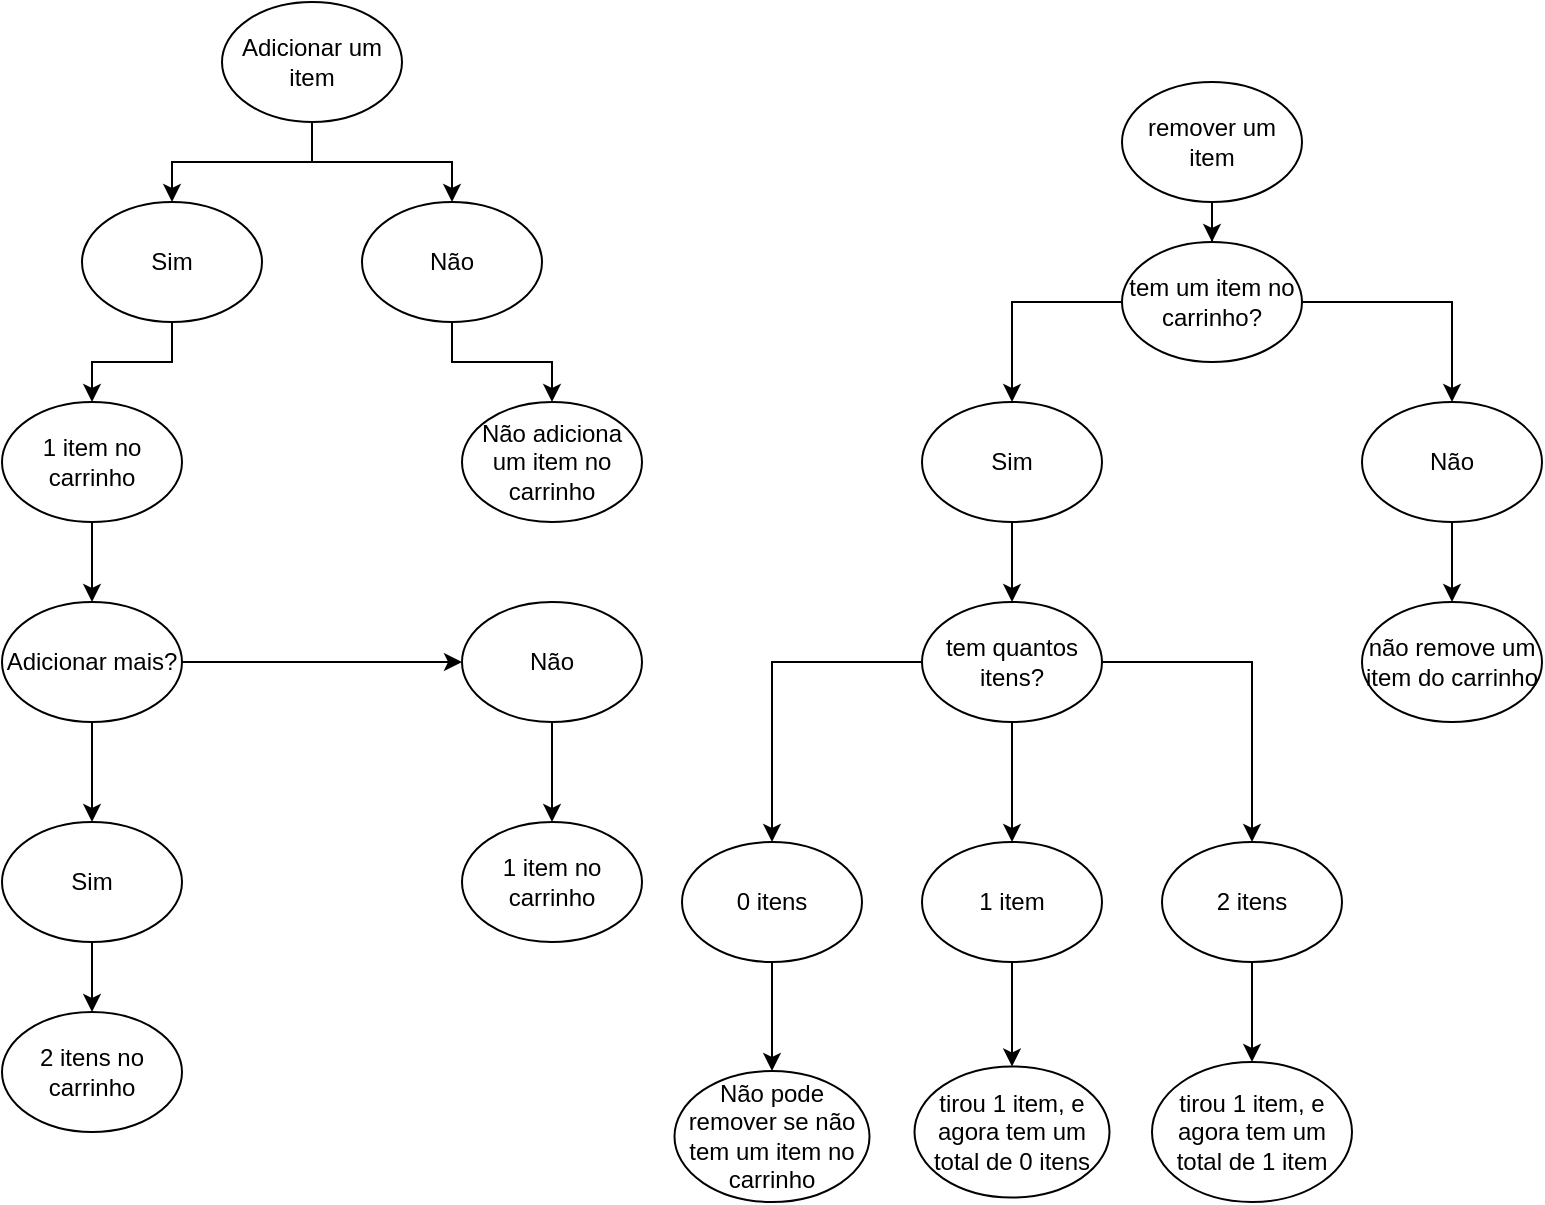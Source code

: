 <mxfile version="26.2.14">
  <diagram name="Página-1" id="9q10-RTouOh-hi6XxII_">
    <mxGraphModel dx="693" dy="385" grid="1" gridSize="10" guides="1" tooltips="1" connect="1" arrows="1" fold="1" page="1" pageScale="1" pageWidth="827" pageHeight="1169" math="0" shadow="0">
      <root>
        <mxCell id="0" />
        <mxCell id="1" parent="0" />
        <mxCell id="fM8VTKSfvxEO9SP5jy6k-11" style="edgeStyle=orthogonalEdgeStyle;rounded=0;orthogonalLoop=1;jettySize=auto;html=1;entryX=0.5;entryY=0;entryDx=0;entryDy=0;" edge="1" parent="1" source="fM8VTKSfvxEO9SP5jy6k-1" target="fM8VTKSfvxEO9SP5jy6k-2">
          <mxGeometry relative="1" as="geometry" />
        </mxCell>
        <mxCell id="fM8VTKSfvxEO9SP5jy6k-12" style="edgeStyle=orthogonalEdgeStyle;rounded=0;orthogonalLoop=1;jettySize=auto;html=1;entryX=0.5;entryY=0;entryDx=0;entryDy=0;" edge="1" parent="1" source="fM8VTKSfvxEO9SP5jy6k-1" target="fM8VTKSfvxEO9SP5jy6k-10">
          <mxGeometry relative="1" as="geometry" />
        </mxCell>
        <mxCell id="fM8VTKSfvxEO9SP5jy6k-1" value="Adicionar um item" style="ellipse;whiteSpace=wrap;html=1;" vertex="1" parent="1">
          <mxGeometry x="130" y="20" width="90" height="60" as="geometry" />
        </mxCell>
        <mxCell id="fM8VTKSfvxEO9SP5jy6k-14" style="edgeStyle=orthogonalEdgeStyle;rounded=0;orthogonalLoop=1;jettySize=auto;html=1;" edge="1" parent="1" source="fM8VTKSfvxEO9SP5jy6k-2" target="fM8VTKSfvxEO9SP5jy6k-13">
          <mxGeometry relative="1" as="geometry" />
        </mxCell>
        <mxCell id="fM8VTKSfvxEO9SP5jy6k-2" value="Sim" style="ellipse;whiteSpace=wrap;html=1;" vertex="1" parent="1">
          <mxGeometry x="60" y="120" width="90" height="60" as="geometry" />
        </mxCell>
        <mxCell id="fM8VTKSfvxEO9SP5jy6k-16" style="edgeStyle=orthogonalEdgeStyle;rounded=0;orthogonalLoop=1;jettySize=auto;html=1;" edge="1" parent="1" source="fM8VTKSfvxEO9SP5jy6k-10" target="fM8VTKSfvxEO9SP5jy6k-15">
          <mxGeometry relative="1" as="geometry" />
        </mxCell>
        <mxCell id="fM8VTKSfvxEO9SP5jy6k-10" value="Não" style="ellipse;whiteSpace=wrap;html=1;" vertex="1" parent="1">
          <mxGeometry x="200" y="120" width="90" height="60" as="geometry" />
        </mxCell>
        <mxCell id="fM8VTKSfvxEO9SP5jy6k-35" style="edgeStyle=orthogonalEdgeStyle;rounded=0;orthogonalLoop=1;jettySize=auto;html=1;entryX=0.5;entryY=0;entryDx=0;entryDy=0;" edge="1" parent="1" source="fM8VTKSfvxEO9SP5jy6k-13" target="fM8VTKSfvxEO9SP5jy6k-17">
          <mxGeometry relative="1" as="geometry" />
        </mxCell>
        <mxCell id="fM8VTKSfvxEO9SP5jy6k-13" value="1 item no carrinho" style="ellipse;whiteSpace=wrap;html=1;" vertex="1" parent="1">
          <mxGeometry x="20" y="220" width="90" height="60" as="geometry" />
        </mxCell>
        <mxCell id="fM8VTKSfvxEO9SP5jy6k-15" value="Não adiciona um item no carrinho" style="ellipse;whiteSpace=wrap;html=1;" vertex="1" parent="1">
          <mxGeometry x="250" y="220" width="90" height="60" as="geometry" />
        </mxCell>
        <mxCell id="fM8VTKSfvxEO9SP5jy6k-33" style="edgeStyle=orthogonalEdgeStyle;rounded=0;orthogonalLoop=1;jettySize=auto;html=1;entryX=0;entryY=0.5;entryDx=0;entryDy=0;" edge="1" parent="1" source="fM8VTKSfvxEO9SP5jy6k-17" target="fM8VTKSfvxEO9SP5jy6k-20">
          <mxGeometry relative="1" as="geometry" />
        </mxCell>
        <mxCell id="fM8VTKSfvxEO9SP5jy6k-44" style="edgeStyle=orthogonalEdgeStyle;rounded=0;orthogonalLoop=1;jettySize=auto;html=1;entryX=0.5;entryY=0;entryDx=0;entryDy=0;" edge="1" parent="1" source="fM8VTKSfvxEO9SP5jy6k-17" target="fM8VTKSfvxEO9SP5jy6k-19">
          <mxGeometry relative="1" as="geometry" />
        </mxCell>
        <mxCell id="fM8VTKSfvxEO9SP5jy6k-17" value="Adicionar mais?" style="ellipse;whiteSpace=wrap;html=1;" vertex="1" parent="1">
          <mxGeometry x="20" y="320" width="90" height="60" as="geometry" />
        </mxCell>
        <mxCell id="fM8VTKSfvxEO9SP5jy6k-25" style="edgeStyle=orthogonalEdgeStyle;rounded=0;orthogonalLoop=1;jettySize=auto;html=1;" edge="1" parent="1" source="fM8VTKSfvxEO9SP5jy6k-19" target="fM8VTKSfvxEO9SP5jy6k-23">
          <mxGeometry relative="1" as="geometry" />
        </mxCell>
        <mxCell id="fM8VTKSfvxEO9SP5jy6k-19" value="Sim" style="ellipse;whiteSpace=wrap;html=1;" vertex="1" parent="1">
          <mxGeometry x="20" y="430" width="90" height="60" as="geometry" />
        </mxCell>
        <mxCell id="fM8VTKSfvxEO9SP5jy6k-26" style="edgeStyle=orthogonalEdgeStyle;rounded=0;orthogonalLoop=1;jettySize=auto;html=1;" edge="1" parent="1" source="fM8VTKSfvxEO9SP5jy6k-20" target="fM8VTKSfvxEO9SP5jy6k-24">
          <mxGeometry relative="1" as="geometry" />
        </mxCell>
        <mxCell id="fM8VTKSfvxEO9SP5jy6k-20" value="Não" style="ellipse;whiteSpace=wrap;html=1;" vertex="1" parent="1">
          <mxGeometry x="250" y="320" width="90" height="60" as="geometry" />
        </mxCell>
        <mxCell id="fM8VTKSfvxEO9SP5jy6k-23" value="2 itens no carrinho" style="ellipse;whiteSpace=wrap;html=1;" vertex="1" parent="1">
          <mxGeometry x="20" y="525" width="90" height="60" as="geometry" />
        </mxCell>
        <mxCell id="fM8VTKSfvxEO9SP5jy6k-24" value="1 item no carrinho" style="ellipse;whiteSpace=wrap;html=1;" vertex="1" parent="1">
          <mxGeometry x="250" y="430" width="90" height="60" as="geometry" />
        </mxCell>
        <mxCell id="fM8VTKSfvxEO9SP5jy6k-61" style="edgeStyle=orthogonalEdgeStyle;rounded=0;orthogonalLoop=1;jettySize=auto;html=1;" edge="1" parent="1" source="fM8VTKSfvxEO9SP5jy6k-27" target="fM8VTKSfvxEO9SP5jy6k-37">
          <mxGeometry relative="1" as="geometry" />
        </mxCell>
        <mxCell id="fM8VTKSfvxEO9SP5jy6k-27" value="remover um item" style="ellipse;whiteSpace=wrap;html=1;" vertex="1" parent="1">
          <mxGeometry x="580" y="60" width="90" height="60" as="geometry" />
        </mxCell>
        <mxCell id="fM8VTKSfvxEO9SP5jy6k-64" style="edgeStyle=orthogonalEdgeStyle;rounded=0;orthogonalLoop=1;jettySize=auto;html=1;entryX=0.5;entryY=0;entryDx=0;entryDy=0;" edge="1" parent="1" source="fM8VTKSfvxEO9SP5jy6k-28" target="fM8VTKSfvxEO9SP5jy6k-48">
          <mxGeometry relative="1" as="geometry" />
        </mxCell>
        <mxCell id="fM8VTKSfvxEO9SP5jy6k-28" value="Sim" style="ellipse;whiteSpace=wrap;html=1;" vertex="1" parent="1">
          <mxGeometry x="480" y="220" width="90" height="60" as="geometry" />
        </mxCell>
        <mxCell id="fM8VTKSfvxEO9SP5jy6k-65" style="edgeStyle=orthogonalEdgeStyle;rounded=0;orthogonalLoop=1;jettySize=auto;html=1;" edge="1" parent="1" source="fM8VTKSfvxEO9SP5jy6k-29" target="fM8VTKSfvxEO9SP5jy6k-36">
          <mxGeometry relative="1" as="geometry" />
        </mxCell>
        <mxCell id="fM8VTKSfvxEO9SP5jy6k-29" value="Não" style="ellipse;whiteSpace=wrap;html=1;" vertex="1" parent="1">
          <mxGeometry x="700" y="220" width="90" height="60" as="geometry" />
        </mxCell>
        <mxCell id="fM8VTKSfvxEO9SP5jy6k-36" value="não remove um item do carrinho" style="ellipse;whiteSpace=wrap;html=1;" vertex="1" parent="1">
          <mxGeometry x="700" y="320" width="90" height="60" as="geometry" />
        </mxCell>
        <mxCell id="fM8VTKSfvxEO9SP5jy6k-72" style="edgeStyle=orthogonalEdgeStyle;rounded=0;orthogonalLoop=1;jettySize=auto;html=1;entryX=0.5;entryY=0;entryDx=0;entryDy=0;" edge="1" parent="1" source="fM8VTKSfvxEO9SP5jy6k-37" target="fM8VTKSfvxEO9SP5jy6k-29">
          <mxGeometry relative="1" as="geometry" />
        </mxCell>
        <mxCell id="fM8VTKSfvxEO9SP5jy6k-73" style="edgeStyle=orthogonalEdgeStyle;rounded=0;orthogonalLoop=1;jettySize=auto;html=1;entryX=0.5;entryY=0;entryDx=0;entryDy=0;" edge="1" parent="1" source="fM8VTKSfvxEO9SP5jy6k-37" target="fM8VTKSfvxEO9SP5jy6k-28">
          <mxGeometry relative="1" as="geometry" />
        </mxCell>
        <mxCell id="fM8VTKSfvxEO9SP5jy6k-37" value="tem um item no carrinho?" style="ellipse;whiteSpace=wrap;html=1;" vertex="1" parent="1">
          <mxGeometry x="580" y="140" width="90" height="60" as="geometry" />
        </mxCell>
        <mxCell id="fM8VTKSfvxEO9SP5jy6k-47" value="Não pode remover se não tem um item no carrinho" style="ellipse;whiteSpace=wrap;html=1;" vertex="1" parent="1">
          <mxGeometry x="356.25" y="554.5" width="97.5" height="65.5" as="geometry" />
        </mxCell>
        <mxCell id="fM8VTKSfvxEO9SP5jy6k-66" style="edgeStyle=orthogonalEdgeStyle;rounded=0;orthogonalLoop=1;jettySize=auto;html=1;entryX=0.5;entryY=0;entryDx=0;entryDy=0;" edge="1" parent="1" source="fM8VTKSfvxEO9SP5jy6k-48" target="fM8VTKSfvxEO9SP5jy6k-51">
          <mxGeometry relative="1" as="geometry" />
        </mxCell>
        <mxCell id="fM8VTKSfvxEO9SP5jy6k-67" style="edgeStyle=orthogonalEdgeStyle;rounded=0;orthogonalLoop=1;jettySize=auto;html=1;" edge="1" parent="1" source="fM8VTKSfvxEO9SP5jy6k-48" target="fM8VTKSfvxEO9SP5jy6k-50">
          <mxGeometry relative="1" as="geometry" />
        </mxCell>
        <mxCell id="fM8VTKSfvxEO9SP5jy6k-68" style="edgeStyle=orthogonalEdgeStyle;rounded=0;orthogonalLoop=1;jettySize=auto;html=1;entryX=0.5;entryY=0;entryDx=0;entryDy=0;" edge="1" parent="1" source="fM8VTKSfvxEO9SP5jy6k-48" target="fM8VTKSfvxEO9SP5jy6k-60">
          <mxGeometry relative="1" as="geometry" />
        </mxCell>
        <mxCell id="fM8VTKSfvxEO9SP5jy6k-48" value="tem quantos itens?" style="ellipse;whiteSpace=wrap;html=1;" vertex="1" parent="1">
          <mxGeometry x="480" y="320" width="90" height="60" as="geometry" />
        </mxCell>
        <mxCell id="fM8VTKSfvxEO9SP5jy6k-71" style="edgeStyle=orthogonalEdgeStyle;rounded=0;orthogonalLoop=1;jettySize=auto;html=1;" edge="1" parent="1" source="fM8VTKSfvxEO9SP5jy6k-50" target="fM8VTKSfvxEO9SP5jy6k-55">
          <mxGeometry relative="1" as="geometry" />
        </mxCell>
        <mxCell id="fM8VTKSfvxEO9SP5jy6k-50" value="2 itens" style="ellipse;whiteSpace=wrap;html=1;" vertex="1" parent="1">
          <mxGeometry x="600" y="440" width="90" height="60" as="geometry" />
        </mxCell>
        <mxCell id="fM8VTKSfvxEO9SP5jy6k-70" style="edgeStyle=orthogonalEdgeStyle;rounded=0;orthogonalLoop=1;jettySize=auto;html=1;" edge="1" parent="1" source="fM8VTKSfvxEO9SP5jy6k-51" target="fM8VTKSfvxEO9SP5jy6k-58">
          <mxGeometry relative="1" as="geometry" />
        </mxCell>
        <mxCell id="fM8VTKSfvxEO9SP5jy6k-51" value="1 item" style="ellipse;whiteSpace=wrap;html=1;" vertex="1" parent="1">
          <mxGeometry x="480" y="440" width="90" height="60" as="geometry" />
        </mxCell>
        <mxCell id="fM8VTKSfvxEO9SP5jy6k-55" value="tirou 1 item, e agora tem um total de 1 item" style="ellipse;whiteSpace=wrap;html=1;" vertex="1" parent="1">
          <mxGeometry x="595" y="550" width="100" height="70" as="geometry" />
        </mxCell>
        <mxCell id="fM8VTKSfvxEO9SP5jy6k-58" value="tirou 1 item, e agora tem um total de 0 itens" style="ellipse;whiteSpace=wrap;html=1;" vertex="1" parent="1">
          <mxGeometry x="476.25" y="552.25" width="97.5" height="65.5" as="geometry" />
        </mxCell>
        <mxCell id="fM8VTKSfvxEO9SP5jy6k-69" style="edgeStyle=orthogonalEdgeStyle;rounded=0;orthogonalLoop=1;jettySize=auto;html=1;" edge="1" parent="1" source="fM8VTKSfvxEO9SP5jy6k-60" target="fM8VTKSfvxEO9SP5jy6k-47">
          <mxGeometry relative="1" as="geometry" />
        </mxCell>
        <mxCell id="fM8VTKSfvxEO9SP5jy6k-60" value="0 itens" style="ellipse;whiteSpace=wrap;html=1;" vertex="1" parent="1">
          <mxGeometry x="360" y="440" width="90" height="60" as="geometry" />
        </mxCell>
      </root>
    </mxGraphModel>
  </diagram>
</mxfile>

